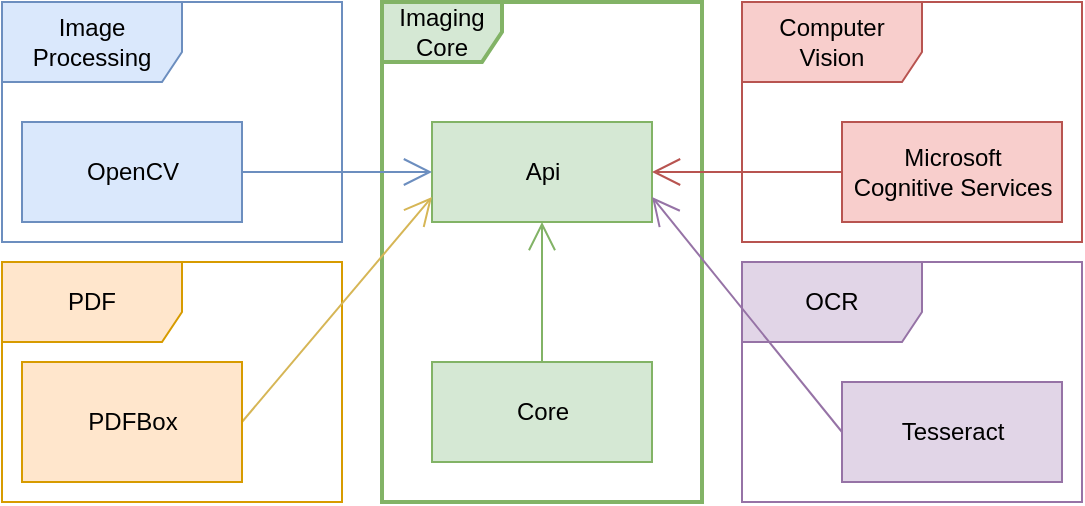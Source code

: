 <mxfile version="13.7.9" type="device"><diagram id="Ylxj_0b_zs24TeH4lLF7" name="Page-1"><mxGraphModel dx="981" dy="673" grid="1" gridSize="10" guides="1" tooltips="1" connect="1" arrows="1" fold="1" page="1" pageScale="1" pageWidth="700" pageHeight="450" math="0" shadow="0"><root><mxCell id="0"/><mxCell id="1" parent="0"/><mxCell id="QwiKFzZQ-d2ylJXLY9Yn-19" value="Computer Vision" style="shape=umlFrame;whiteSpace=wrap;html=1;width=90;height=40;fillColor=#f8cecc;strokeColor=#b85450;" parent="1" vertex="1"><mxGeometry x="470" y="20" width="170" height="120" as="geometry"/></mxCell><mxCell id="QwiKFzZQ-d2ylJXLY9Yn-18" value="Image Processing" style="shape=umlFrame;whiteSpace=wrap;html=1;width=90;height=40;fillColor=#dae8fc;strokeColor=#6c8ebf;" parent="1" vertex="1"><mxGeometry x="100" y="20" width="170" height="120" as="geometry"/></mxCell><mxCell id="QwiKFzZQ-d2ylJXLY9Yn-22" value="Imaging Core" style="shape=umlFrame;whiteSpace=wrap;html=1;strokeWidth=2;fillColor=#d5e8d4;strokeColor=#82b366;" parent="1" vertex="1"><mxGeometry x="290" y="20" width="160" height="250" as="geometry"/></mxCell><mxCell id="QwiKFzZQ-d2ylJXLY9Yn-21" value="PDF" style="shape=umlFrame;whiteSpace=wrap;html=1;width=90;height=40;fillColor=#ffe6cc;strokeColor=#d79b00;" parent="1" vertex="1"><mxGeometry x="100" y="150" width="170" height="120" as="geometry"/></mxCell><mxCell id="QwiKFzZQ-d2ylJXLY9Yn-20" value="OCR" style="shape=umlFrame;whiteSpace=wrap;html=1;width=90;height=40;fillColor=#e1d5e7;strokeColor=#9673a6;" parent="1" vertex="1"><mxGeometry x="470" y="150" width="170" height="120" as="geometry"/></mxCell><mxCell id="QwiKFzZQ-d2ylJXLY9Yn-1" value="Api" style="html=1;fillColor=#d5e8d4;strokeColor=#82b366;" parent="1" vertex="1"><mxGeometry x="315" y="80" width="110" height="50" as="geometry"/></mxCell><mxCell id="QwiKFzZQ-d2ylJXLY9Yn-2" value="Core" style="html=1;fillColor=#d5e8d4;strokeColor=#82b366;" parent="1" vertex="1"><mxGeometry x="315" y="200" width="110" height="50" as="geometry"/></mxCell><mxCell id="QwiKFzZQ-d2ylJXLY9Yn-4" value="OpenCV" style="html=1;fillColor=#dae8fc;strokeColor=#6c8ebf;" parent="1" vertex="1"><mxGeometry x="110" y="80" width="110" height="50" as="geometry"/></mxCell><mxCell id="lxouMCAXQMESCVHlXEmf-1" style="rounded=0;orthogonalLoop=1;jettySize=auto;html=1;exitX=1;exitY=0.5;exitDx=0;exitDy=0;entryX=0;entryY=0.75;entryDx=0;entryDy=0;fillColor=#fff2cc;strokeColor=#d6b656;endArrow=open;endFill=0;endSize=12;" edge="1" parent="1" source="QwiKFzZQ-d2ylJXLY9Yn-8" target="QwiKFzZQ-d2ylJXLY9Yn-1"><mxGeometry relative="1" as="geometry"/></mxCell><mxCell id="QwiKFzZQ-d2ylJXLY9Yn-8" value="PDFBox" style="html=1;fillColor=#ffe6cc;strokeColor=#d79b00;" parent="1" vertex="1"><mxGeometry x="110" y="200" width="110" height="60" as="geometry"/></mxCell><mxCell id="QwiKFzZQ-d2ylJXLY9Yn-9" value="Tesseract&lt;br&gt;" style="html=1;fillColor=#e1d5e7;strokeColor=#9673a6;" parent="1" vertex="1"><mxGeometry x="520" y="210" width="110" height="50" as="geometry"/></mxCell><mxCell id="QwiKFzZQ-d2ylJXLY9Yn-10" value="Microsoft&lt;br&gt;Cognitive Services&lt;br&gt;" style="html=1;fillColor=#f8cecc;strokeColor=#b85450;" parent="1" vertex="1"><mxGeometry x="520" y="80" width="110" height="50" as="geometry"/></mxCell><mxCell id="QwiKFzZQ-d2ylJXLY9Yn-11" value="" style="endArrow=open;endFill=1;endSize=12;html=1;fillColor=#d5e8d4;strokeColor=#82b366;" parent="1" source="QwiKFzZQ-d2ylJXLY9Yn-2" target="QwiKFzZQ-d2ylJXLY9Yn-1" edge="1"><mxGeometry width="160" relative="1" as="geometry"><mxPoint x="180" y="390" as="sourcePoint"/><mxPoint x="340" y="390" as="targetPoint"/></mxGeometry></mxCell><mxCell id="QwiKFzZQ-d2ylJXLY9Yn-14" value="" style="endArrow=open;endFill=1;endSize=12;html=1;fillColor=#dae8fc;strokeColor=#6c8ebf;entryX=0;entryY=0.5;entryDx=0;entryDy=0;" parent="1" source="QwiKFzZQ-d2ylJXLY9Yn-4" target="QwiKFzZQ-d2ylJXLY9Yn-1" edge="1"><mxGeometry width="160" relative="1" as="geometry"><mxPoint x="200" y="470" as="sourcePoint"/><mxPoint x="360" y="470" as="targetPoint"/></mxGeometry></mxCell><mxCell id="QwiKFzZQ-d2ylJXLY9Yn-16" value="" style="endArrow=open;endFill=1;endSize=12;html=1;fillColor=#e1d5e7;strokeColor=#9673a6;entryX=1;entryY=0.75;entryDx=0;entryDy=0;exitX=0;exitY=0.5;exitDx=0;exitDy=0;" parent="1" source="QwiKFzZQ-d2ylJXLY9Yn-9" target="QwiKFzZQ-d2ylJXLY9Yn-1" edge="1"><mxGeometry width="160" relative="1" as="geometry"><mxPoint x="180" y="480" as="sourcePoint"/><mxPoint x="340" y="480" as="targetPoint"/></mxGeometry></mxCell><mxCell id="QwiKFzZQ-d2ylJXLY9Yn-17" value="" style="endArrow=open;endFill=1;endSize=12;html=1;fillColor=#f8cecc;strokeColor=#b85450;entryX=1;entryY=0.5;entryDx=0;entryDy=0;" parent="1" source="QwiKFzZQ-d2ylJXLY9Yn-10" target="QwiKFzZQ-d2ylJXLY9Yn-1" edge="1"><mxGeometry width="160" relative="1" as="geometry"><mxPoint x="240" y="430" as="sourcePoint"/><mxPoint x="400" y="430" as="targetPoint"/></mxGeometry></mxCell></root></mxGraphModel></diagram></mxfile>